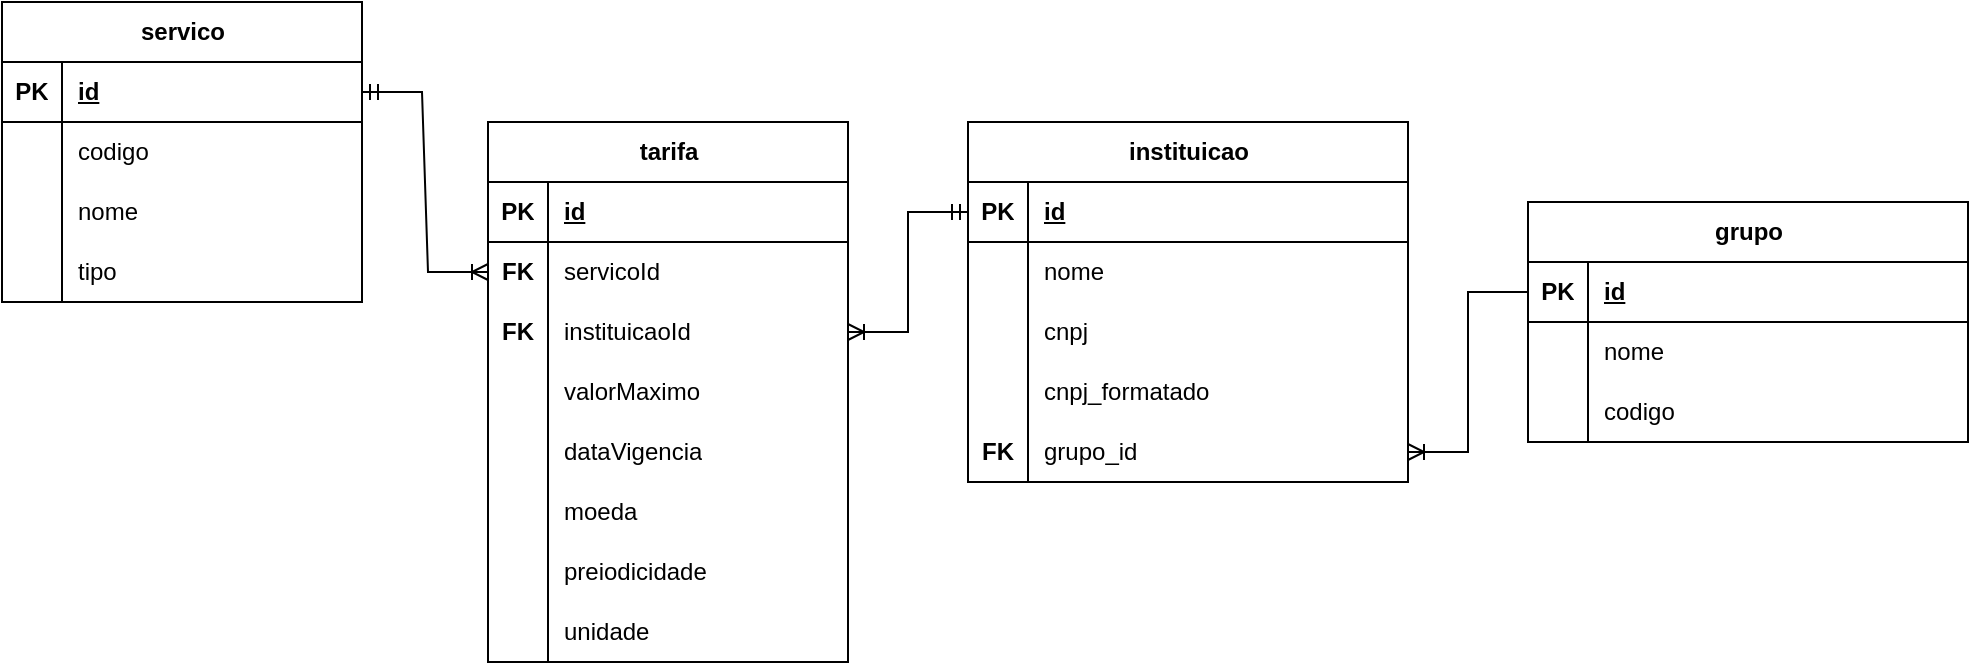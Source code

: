 <mxfile version="21.0.6" type="github">
  <diagram name="Page-1" id="2ca16b54-16f6-2749-3443-fa8db7711227">
    <mxGraphModel dx="833" dy="1539" grid="1" gridSize="10" guides="1" tooltips="1" connect="1" arrows="1" fold="1" page="1" pageScale="1" pageWidth="1100" pageHeight="850" background="none" math="0" shadow="0">
      <root>
        <mxCell id="0" />
        <mxCell id="1" parent="0" />
        <mxCell id="zl9IXHcG8N9JiLPY3rdw-16" value="servico" style="shape=table;startSize=30;container=1;collapsible=1;childLayout=tableLayout;fixedRows=1;rowLines=0;fontStyle=1;align=center;resizeLast=1;html=1;" parent="1" vertex="1">
          <mxGeometry x="77" y="-790" width="180" height="150" as="geometry" />
        </mxCell>
        <mxCell id="zl9IXHcG8N9JiLPY3rdw-17" value="" style="shape=tableRow;horizontal=0;startSize=0;swimlaneHead=0;swimlaneBody=0;fillColor=none;collapsible=0;dropTarget=0;points=[[0,0.5],[1,0.5]];portConstraint=eastwest;top=0;left=0;right=0;bottom=1;" parent="zl9IXHcG8N9JiLPY3rdw-16" vertex="1">
          <mxGeometry y="30" width="180" height="30" as="geometry" />
        </mxCell>
        <mxCell id="zl9IXHcG8N9JiLPY3rdw-18" value="PK" style="shape=partialRectangle;connectable=0;fillColor=none;top=0;left=0;bottom=0;right=0;fontStyle=1;overflow=hidden;whiteSpace=wrap;html=1;" parent="zl9IXHcG8N9JiLPY3rdw-17" vertex="1">
          <mxGeometry width="30" height="30" as="geometry">
            <mxRectangle width="30" height="30" as="alternateBounds" />
          </mxGeometry>
        </mxCell>
        <mxCell id="zl9IXHcG8N9JiLPY3rdw-19" value="id" style="shape=partialRectangle;connectable=0;fillColor=none;top=0;left=0;bottom=0;right=0;align=left;spacingLeft=6;fontStyle=5;overflow=hidden;whiteSpace=wrap;html=1;" parent="zl9IXHcG8N9JiLPY3rdw-17" vertex="1">
          <mxGeometry x="30" width="150" height="30" as="geometry">
            <mxRectangle width="150" height="30" as="alternateBounds" />
          </mxGeometry>
        </mxCell>
        <mxCell id="zl9IXHcG8N9JiLPY3rdw-20" value="" style="shape=tableRow;horizontal=0;startSize=0;swimlaneHead=0;swimlaneBody=0;fillColor=none;collapsible=0;dropTarget=0;points=[[0,0.5],[1,0.5]];portConstraint=eastwest;top=0;left=0;right=0;bottom=0;" parent="zl9IXHcG8N9JiLPY3rdw-16" vertex="1">
          <mxGeometry y="60" width="180" height="30" as="geometry" />
        </mxCell>
        <mxCell id="zl9IXHcG8N9JiLPY3rdw-21" value="" style="shape=partialRectangle;connectable=0;fillColor=none;top=0;left=0;bottom=0;right=0;editable=1;overflow=hidden;whiteSpace=wrap;html=1;" parent="zl9IXHcG8N9JiLPY3rdw-20" vertex="1">
          <mxGeometry width="30" height="30" as="geometry">
            <mxRectangle width="30" height="30" as="alternateBounds" />
          </mxGeometry>
        </mxCell>
        <mxCell id="zl9IXHcG8N9JiLPY3rdw-22" value="codigo" style="shape=partialRectangle;connectable=0;fillColor=none;top=0;left=0;bottom=0;right=0;align=left;spacingLeft=6;overflow=hidden;whiteSpace=wrap;html=1;" parent="zl9IXHcG8N9JiLPY3rdw-20" vertex="1">
          <mxGeometry x="30" width="150" height="30" as="geometry">
            <mxRectangle width="150" height="30" as="alternateBounds" />
          </mxGeometry>
        </mxCell>
        <mxCell id="zl9IXHcG8N9JiLPY3rdw-23" value="" style="shape=tableRow;horizontal=0;startSize=0;swimlaneHead=0;swimlaneBody=0;fillColor=none;collapsible=0;dropTarget=0;points=[[0,0.5],[1,0.5]];portConstraint=eastwest;top=0;left=0;right=0;bottom=0;" parent="zl9IXHcG8N9JiLPY3rdw-16" vertex="1">
          <mxGeometry y="90" width="180" height="30" as="geometry" />
        </mxCell>
        <mxCell id="zl9IXHcG8N9JiLPY3rdw-24" value="" style="shape=partialRectangle;connectable=0;fillColor=none;top=0;left=0;bottom=0;right=0;editable=1;overflow=hidden;whiteSpace=wrap;html=1;" parent="zl9IXHcG8N9JiLPY3rdw-23" vertex="1">
          <mxGeometry width="30" height="30" as="geometry">
            <mxRectangle width="30" height="30" as="alternateBounds" />
          </mxGeometry>
        </mxCell>
        <mxCell id="zl9IXHcG8N9JiLPY3rdw-25" value="&lt;div&gt;nome&lt;/div&gt;" style="shape=partialRectangle;connectable=0;fillColor=none;top=0;left=0;bottom=0;right=0;align=left;spacingLeft=6;overflow=hidden;whiteSpace=wrap;html=1;" parent="zl9IXHcG8N9JiLPY3rdw-23" vertex="1">
          <mxGeometry x="30" width="150" height="30" as="geometry">
            <mxRectangle width="150" height="30" as="alternateBounds" />
          </mxGeometry>
        </mxCell>
        <mxCell id="zl9IXHcG8N9JiLPY3rdw-26" value="" style="shape=tableRow;horizontal=0;startSize=0;swimlaneHead=0;swimlaneBody=0;fillColor=none;collapsible=0;dropTarget=0;points=[[0,0.5],[1,0.5]];portConstraint=eastwest;top=0;left=0;right=0;bottom=0;" parent="zl9IXHcG8N9JiLPY3rdw-16" vertex="1">
          <mxGeometry y="120" width="180" height="30" as="geometry" />
        </mxCell>
        <mxCell id="zl9IXHcG8N9JiLPY3rdw-27" value="" style="shape=partialRectangle;connectable=0;fillColor=none;top=0;left=0;bottom=0;right=0;editable=1;overflow=hidden;whiteSpace=wrap;html=1;" parent="zl9IXHcG8N9JiLPY3rdw-26" vertex="1">
          <mxGeometry width="30" height="30" as="geometry">
            <mxRectangle width="30" height="30" as="alternateBounds" />
          </mxGeometry>
        </mxCell>
        <mxCell id="zl9IXHcG8N9JiLPY3rdw-28" value="tipo" style="shape=partialRectangle;connectable=0;fillColor=none;top=0;left=0;bottom=0;right=0;align=left;spacingLeft=6;overflow=hidden;whiteSpace=wrap;html=1;" parent="zl9IXHcG8N9JiLPY3rdw-26" vertex="1">
          <mxGeometry x="30" width="150" height="30" as="geometry">
            <mxRectangle width="150" height="30" as="alternateBounds" />
          </mxGeometry>
        </mxCell>
        <mxCell id="zl9IXHcG8N9JiLPY3rdw-29" value="instituicao" style="shape=table;startSize=30;container=1;collapsible=1;childLayout=tableLayout;fixedRows=1;rowLines=0;fontStyle=1;align=center;resizeLast=1;html=1;" parent="1" vertex="1">
          <mxGeometry x="560" y="-730" width="220" height="180" as="geometry" />
        </mxCell>
        <mxCell id="zl9IXHcG8N9JiLPY3rdw-30" value="" style="shape=tableRow;horizontal=0;startSize=0;swimlaneHead=0;swimlaneBody=0;fillColor=none;collapsible=0;dropTarget=0;points=[[0,0.5],[1,0.5]];portConstraint=eastwest;top=0;left=0;right=0;bottom=1;" parent="zl9IXHcG8N9JiLPY3rdw-29" vertex="1">
          <mxGeometry y="30" width="220" height="30" as="geometry" />
        </mxCell>
        <mxCell id="zl9IXHcG8N9JiLPY3rdw-31" value="PK" style="shape=partialRectangle;connectable=0;fillColor=none;top=0;left=0;bottom=0;right=0;fontStyle=1;overflow=hidden;whiteSpace=wrap;html=1;" parent="zl9IXHcG8N9JiLPY3rdw-30" vertex="1">
          <mxGeometry width="30" height="30" as="geometry">
            <mxRectangle width="30" height="30" as="alternateBounds" />
          </mxGeometry>
        </mxCell>
        <mxCell id="zl9IXHcG8N9JiLPY3rdw-32" value="id" style="shape=partialRectangle;connectable=0;fillColor=none;top=0;left=0;bottom=0;right=0;align=left;spacingLeft=6;fontStyle=5;overflow=hidden;whiteSpace=wrap;html=1;" parent="zl9IXHcG8N9JiLPY3rdw-30" vertex="1">
          <mxGeometry x="30" width="190" height="30" as="geometry">
            <mxRectangle width="190" height="30" as="alternateBounds" />
          </mxGeometry>
        </mxCell>
        <mxCell id="zl9IXHcG8N9JiLPY3rdw-36" value="" style="shape=tableRow;horizontal=0;startSize=0;swimlaneHead=0;swimlaneBody=0;fillColor=none;collapsible=0;dropTarget=0;points=[[0,0.5],[1,0.5]];portConstraint=eastwest;top=0;left=0;right=0;bottom=0;" parent="zl9IXHcG8N9JiLPY3rdw-29" vertex="1">
          <mxGeometry y="60" width="220" height="30" as="geometry" />
        </mxCell>
        <mxCell id="zl9IXHcG8N9JiLPY3rdw-37" value="" style="shape=partialRectangle;connectable=0;fillColor=none;top=0;left=0;bottom=0;right=0;editable=1;overflow=hidden;whiteSpace=wrap;html=1;" parent="zl9IXHcG8N9JiLPY3rdw-36" vertex="1">
          <mxGeometry width="30" height="30" as="geometry">
            <mxRectangle width="30" height="30" as="alternateBounds" />
          </mxGeometry>
        </mxCell>
        <mxCell id="zl9IXHcG8N9JiLPY3rdw-38" value="&lt;div&gt;nome&lt;/div&gt;" style="shape=partialRectangle;connectable=0;fillColor=none;top=0;left=0;bottom=0;right=0;align=left;spacingLeft=6;overflow=hidden;whiteSpace=wrap;html=1;" parent="zl9IXHcG8N9JiLPY3rdw-36" vertex="1">
          <mxGeometry x="30" width="190" height="30" as="geometry">
            <mxRectangle width="190" height="30" as="alternateBounds" />
          </mxGeometry>
        </mxCell>
        <mxCell id="zl9IXHcG8N9JiLPY3rdw-39" value="" style="shape=tableRow;horizontal=0;startSize=0;swimlaneHead=0;swimlaneBody=0;fillColor=none;collapsible=0;dropTarget=0;points=[[0,0.5],[1,0.5]];portConstraint=eastwest;top=0;left=0;right=0;bottom=0;" parent="zl9IXHcG8N9JiLPY3rdw-29" vertex="1">
          <mxGeometry y="90" width="220" height="30" as="geometry" />
        </mxCell>
        <mxCell id="zl9IXHcG8N9JiLPY3rdw-40" value="" style="shape=partialRectangle;connectable=0;fillColor=none;top=0;left=0;bottom=0;right=0;editable=1;overflow=hidden;whiteSpace=wrap;html=1;" parent="zl9IXHcG8N9JiLPY3rdw-39" vertex="1">
          <mxGeometry width="30" height="30" as="geometry">
            <mxRectangle width="30" height="30" as="alternateBounds" />
          </mxGeometry>
        </mxCell>
        <mxCell id="zl9IXHcG8N9JiLPY3rdw-41" value="&lt;div&gt;cnpj&lt;/div&gt;" style="shape=partialRectangle;connectable=0;fillColor=none;top=0;left=0;bottom=0;right=0;align=left;spacingLeft=6;overflow=hidden;whiteSpace=wrap;html=1;" parent="zl9IXHcG8N9JiLPY3rdw-39" vertex="1">
          <mxGeometry x="30" width="190" height="30" as="geometry">
            <mxRectangle width="190" height="30" as="alternateBounds" />
          </mxGeometry>
        </mxCell>
        <mxCell id="zl9IXHcG8N9JiLPY3rdw-112" value="" style="shape=tableRow;horizontal=0;startSize=0;swimlaneHead=0;swimlaneBody=0;fillColor=none;collapsible=0;dropTarget=0;points=[[0,0.5],[1,0.5]];portConstraint=eastwest;top=0;left=0;right=0;bottom=0;" parent="zl9IXHcG8N9JiLPY3rdw-29" vertex="1">
          <mxGeometry y="120" width="220" height="30" as="geometry" />
        </mxCell>
        <mxCell id="zl9IXHcG8N9JiLPY3rdw-113" value="" style="shape=partialRectangle;connectable=0;fillColor=none;top=0;left=0;bottom=0;right=0;editable=1;overflow=hidden;whiteSpace=wrap;html=1;" parent="zl9IXHcG8N9JiLPY3rdw-112" vertex="1">
          <mxGeometry width="30" height="30" as="geometry">
            <mxRectangle width="30" height="30" as="alternateBounds" />
          </mxGeometry>
        </mxCell>
        <mxCell id="zl9IXHcG8N9JiLPY3rdw-114" value="&lt;div&gt;cnpj_formatado&lt;/div&gt;" style="shape=partialRectangle;connectable=0;fillColor=none;top=0;left=0;bottom=0;right=0;align=left;spacingLeft=6;overflow=hidden;whiteSpace=wrap;html=1;" parent="zl9IXHcG8N9JiLPY3rdw-112" vertex="1">
          <mxGeometry x="30" width="190" height="30" as="geometry">
            <mxRectangle width="190" height="30" as="alternateBounds" />
          </mxGeometry>
        </mxCell>
        <mxCell id="kHwhrH4PxgqCn_rl296--14" value="" style="shape=tableRow;horizontal=0;startSize=0;swimlaneHead=0;swimlaneBody=0;fillColor=none;collapsible=0;dropTarget=0;points=[[0,0.5],[1,0.5]];portConstraint=eastwest;top=0;left=0;right=0;bottom=0;" vertex="1" parent="zl9IXHcG8N9JiLPY3rdw-29">
          <mxGeometry y="150" width="220" height="30" as="geometry" />
        </mxCell>
        <mxCell id="kHwhrH4PxgqCn_rl296--15" value="&lt;b&gt;FK&lt;/b&gt;" style="shape=partialRectangle;connectable=0;fillColor=none;top=0;left=0;bottom=0;right=0;editable=1;overflow=hidden;whiteSpace=wrap;html=1;" vertex="1" parent="kHwhrH4PxgqCn_rl296--14">
          <mxGeometry width="30" height="30" as="geometry">
            <mxRectangle width="30" height="30" as="alternateBounds" />
          </mxGeometry>
        </mxCell>
        <mxCell id="kHwhrH4PxgqCn_rl296--16" value="&lt;div&gt;grupo_id&lt;/div&gt;" style="shape=partialRectangle;connectable=0;fillColor=none;top=0;left=0;bottom=0;right=0;align=left;spacingLeft=6;overflow=hidden;whiteSpace=wrap;html=1;" vertex="1" parent="kHwhrH4PxgqCn_rl296--14">
          <mxGeometry x="30" width="190" height="30" as="geometry">
            <mxRectangle width="190" height="30" as="alternateBounds" />
          </mxGeometry>
        </mxCell>
        <mxCell id="zl9IXHcG8N9JiLPY3rdw-73" value="tarifa" style="shape=table;startSize=30;container=1;collapsible=1;childLayout=tableLayout;fixedRows=1;rowLines=0;fontStyle=1;align=center;resizeLast=1;html=1;" parent="1" vertex="1">
          <mxGeometry x="320" y="-730" width="180" height="270" as="geometry" />
        </mxCell>
        <mxCell id="zl9IXHcG8N9JiLPY3rdw-74" value="" style="shape=tableRow;horizontal=0;startSize=0;swimlaneHead=0;swimlaneBody=0;fillColor=none;collapsible=0;dropTarget=0;points=[[0,0.5],[1,0.5]];portConstraint=eastwest;top=0;left=0;right=0;bottom=1;" parent="zl9IXHcG8N9JiLPY3rdw-73" vertex="1">
          <mxGeometry y="30" width="180" height="30" as="geometry" />
        </mxCell>
        <mxCell id="zl9IXHcG8N9JiLPY3rdw-75" value="PK" style="shape=partialRectangle;connectable=0;fillColor=none;top=0;left=0;bottom=0;right=0;fontStyle=1;overflow=hidden;whiteSpace=wrap;html=1;" parent="zl9IXHcG8N9JiLPY3rdw-74" vertex="1">
          <mxGeometry width="30" height="30" as="geometry">
            <mxRectangle width="30" height="30" as="alternateBounds" />
          </mxGeometry>
        </mxCell>
        <mxCell id="zl9IXHcG8N9JiLPY3rdw-76" value="id" style="shape=partialRectangle;connectable=0;fillColor=none;top=0;left=0;bottom=0;right=0;align=left;spacingLeft=6;fontStyle=5;overflow=hidden;whiteSpace=wrap;html=1;" parent="zl9IXHcG8N9JiLPY3rdw-74" vertex="1">
          <mxGeometry x="30" width="150" height="30" as="geometry">
            <mxRectangle width="150" height="30" as="alternateBounds" />
          </mxGeometry>
        </mxCell>
        <mxCell id="zl9IXHcG8N9JiLPY3rdw-77" value="" style="shape=tableRow;horizontal=0;startSize=0;swimlaneHead=0;swimlaneBody=0;fillColor=none;collapsible=0;dropTarget=0;points=[[0,0.5],[1,0.5]];portConstraint=eastwest;top=0;left=0;right=0;bottom=0;" parent="zl9IXHcG8N9JiLPY3rdw-73" vertex="1">
          <mxGeometry y="60" width="180" height="30" as="geometry" />
        </mxCell>
        <mxCell id="zl9IXHcG8N9JiLPY3rdw-78" value="&lt;b&gt;FK&lt;/b&gt;" style="shape=partialRectangle;connectable=0;fillColor=none;top=0;left=0;bottom=0;right=0;editable=1;overflow=hidden;whiteSpace=wrap;html=1;" parent="zl9IXHcG8N9JiLPY3rdw-77" vertex="1">
          <mxGeometry width="30" height="30" as="geometry">
            <mxRectangle width="30" height="30" as="alternateBounds" />
          </mxGeometry>
        </mxCell>
        <mxCell id="zl9IXHcG8N9JiLPY3rdw-79" value="servicoId" style="shape=partialRectangle;connectable=0;fillColor=none;top=0;left=0;bottom=0;right=0;align=left;spacingLeft=6;overflow=hidden;whiteSpace=wrap;html=1;" parent="zl9IXHcG8N9JiLPY3rdw-77" vertex="1">
          <mxGeometry x="30" width="150" height="30" as="geometry">
            <mxRectangle width="150" height="30" as="alternateBounds" />
          </mxGeometry>
        </mxCell>
        <mxCell id="zl9IXHcG8N9JiLPY3rdw-80" value="" style="shape=tableRow;horizontal=0;startSize=0;swimlaneHead=0;swimlaneBody=0;fillColor=none;collapsible=0;dropTarget=0;points=[[0,0.5],[1,0.5]];portConstraint=eastwest;top=0;left=0;right=0;bottom=0;" parent="zl9IXHcG8N9JiLPY3rdw-73" vertex="1">
          <mxGeometry y="90" width="180" height="30" as="geometry" />
        </mxCell>
        <mxCell id="zl9IXHcG8N9JiLPY3rdw-81" value="&lt;b&gt;FK&lt;/b&gt;" style="shape=partialRectangle;connectable=0;fillColor=none;top=0;left=0;bottom=0;right=0;editable=1;overflow=hidden;whiteSpace=wrap;html=1;" parent="zl9IXHcG8N9JiLPY3rdw-80" vertex="1">
          <mxGeometry width="30" height="30" as="geometry">
            <mxRectangle width="30" height="30" as="alternateBounds" />
          </mxGeometry>
        </mxCell>
        <mxCell id="zl9IXHcG8N9JiLPY3rdw-82" value="instituicaoId" style="shape=partialRectangle;connectable=0;fillColor=none;top=0;left=0;bottom=0;right=0;align=left;spacingLeft=6;overflow=hidden;whiteSpace=wrap;html=1;" parent="zl9IXHcG8N9JiLPY3rdw-80" vertex="1">
          <mxGeometry x="30" width="150" height="30" as="geometry">
            <mxRectangle width="150" height="30" as="alternateBounds" />
          </mxGeometry>
        </mxCell>
        <mxCell id="zl9IXHcG8N9JiLPY3rdw-100" value="" style="shape=tableRow;horizontal=0;startSize=0;swimlaneHead=0;swimlaneBody=0;fillColor=none;collapsible=0;dropTarget=0;points=[[0,0.5],[1,0.5]];portConstraint=eastwest;top=0;left=0;right=0;bottom=0;" parent="zl9IXHcG8N9JiLPY3rdw-73" vertex="1">
          <mxGeometry y="120" width="180" height="30" as="geometry" />
        </mxCell>
        <mxCell id="zl9IXHcG8N9JiLPY3rdw-101" value="" style="shape=partialRectangle;connectable=0;fillColor=none;top=0;left=0;bottom=0;right=0;editable=1;overflow=hidden;whiteSpace=wrap;html=1;" parent="zl9IXHcG8N9JiLPY3rdw-100" vertex="1">
          <mxGeometry width="30" height="30" as="geometry">
            <mxRectangle width="30" height="30" as="alternateBounds" />
          </mxGeometry>
        </mxCell>
        <mxCell id="zl9IXHcG8N9JiLPY3rdw-102" value="valorMaximo" style="shape=partialRectangle;connectable=0;fillColor=none;top=0;left=0;bottom=0;right=0;align=left;spacingLeft=6;overflow=hidden;whiteSpace=wrap;html=1;" parent="zl9IXHcG8N9JiLPY3rdw-100" vertex="1">
          <mxGeometry x="30" width="150" height="30" as="geometry">
            <mxRectangle width="150" height="30" as="alternateBounds" />
          </mxGeometry>
        </mxCell>
        <mxCell id="zl9IXHcG8N9JiLPY3rdw-103" value="" style="shape=tableRow;horizontal=0;startSize=0;swimlaneHead=0;swimlaneBody=0;fillColor=none;collapsible=0;dropTarget=0;points=[[0,0.5],[1,0.5]];portConstraint=eastwest;top=0;left=0;right=0;bottom=0;" parent="zl9IXHcG8N9JiLPY3rdw-73" vertex="1">
          <mxGeometry y="150" width="180" height="30" as="geometry" />
        </mxCell>
        <mxCell id="zl9IXHcG8N9JiLPY3rdw-104" value="" style="shape=partialRectangle;connectable=0;fillColor=none;top=0;left=0;bottom=0;right=0;editable=1;overflow=hidden;whiteSpace=wrap;html=1;" parent="zl9IXHcG8N9JiLPY3rdw-103" vertex="1">
          <mxGeometry width="30" height="30" as="geometry">
            <mxRectangle width="30" height="30" as="alternateBounds" />
          </mxGeometry>
        </mxCell>
        <mxCell id="zl9IXHcG8N9JiLPY3rdw-105" value="dataVigencia" style="shape=partialRectangle;connectable=0;fillColor=none;top=0;left=0;bottom=0;right=0;align=left;spacingLeft=6;overflow=hidden;whiteSpace=wrap;html=1;" parent="zl9IXHcG8N9JiLPY3rdw-103" vertex="1">
          <mxGeometry x="30" width="150" height="30" as="geometry">
            <mxRectangle width="150" height="30" as="alternateBounds" />
          </mxGeometry>
        </mxCell>
        <mxCell id="0SEmaBGYp-KmgJx6Uvzj-1" value="" style="shape=tableRow;horizontal=0;startSize=0;swimlaneHead=0;swimlaneBody=0;fillColor=none;collapsible=0;dropTarget=0;points=[[0,0.5],[1,0.5]];portConstraint=eastwest;top=0;left=0;right=0;bottom=0;" parent="zl9IXHcG8N9JiLPY3rdw-73" vertex="1">
          <mxGeometry y="180" width="180" height="30" as="geometry" />
        </mxCell>
        <mxCell id="0SEmaBGYp-KmgJx6Uvzj-2" value="" style="shape=partialRectangle;connectable=0;fillColor=none;top=0;left=0;bottom=0;right=0;editable=1;overflow=hidden;whiteSpace=wrap;html=1;" parent="0SEmaBGYp-KmgJx6Uvzj-1" vertex="1">
          <mxGeometry width="30" height="30" as="geometry">
            <mxRectangle width="30" height="30" as="alternateBounds" />
          </mxGeometry>
        </mxCell>
        <mxCell id="0SEmaBGYp-KmgJx6Uvzj-3" value="moeda" style="shape=partialRectangle;connectable=0;fillColor=none;top=0;left=0;bottom=0;right=0;align=left;spacingLeft=6;overflow=hidden;whiteSpace=wrap;html=1;" parent="0SEmaBGYp-KmgJx6Uvzj-1" vertex="1">
          <mxGeometry x="30" width="150" height="30" as="geometry">
            <mxRectangle width="150" height="30" as="alternateBounds" />
          </mxGeometry>
        </mxCell>
        <mxCell id="0SEmaBGYp-KmgJx6Uvzj-4" value="" style="shape=tableRow;horizontal=0;startSize=0;swimlaneHead=0;swimlaneBody=0;fillColor=none;collapsible=0;dropTarget=0;points=[[0,0.5],[1,0.5]];portConstraint=eastwest;top=0;left=0;right=0;bottom=0;" parent="zl9IXHcG8N9JiLPY3rdw-73" vertex="1">
          <mxGeometry y="210" width="180" height="30" as="geometry" />
        </mxCell>
        <mxCell id="0SEmaBGYp-KmgJx6Uvzj-5" value="" style="shape=partialRectangle;connectable=0;fillColor=none;top=0;left=0;bottom=0;right=0;editable=1;overflow=hidden;whiteSpace=wrap;html=1;" parent="0SEmaBGYp-KmgJx6Uvzj-4" vertex="1">
          <mxGeometry width="30" height="30" as="geometry">
            <mxRectangle width="30" height="30" as="alternateBounds" />
          </mxGeometry>
        </mxCell>
        <mxCell id="0SEmaBGYp-KmgJx6Uvzj-6" value="preiodicidade" style="shape=partialRectangle;connectable=0;fillColor=none;top=0;left=0;bottom=0;right=0;align=left;spacingLeft=6;overflow=hidden;whiteSpace=wrap;html=1;" parent="0SEmaBGYp-KmgJx6Uvzj-4" vertex="1">
          <mxGeometry x="30" width="150" height="30" as="geometry">
            <mxRectangle width="150" height="30" as="alternateBounds" />
          </mxGeometry>
        </mxCell>
        <mxCell id="0SEmaBGYp-KmgJx6Uvzj-7" value="" style="shape=tableRow;horizontal=0;startSize=0;swimlaneHead=0;swimlaneBody=0;fillColor=none;collapsible=0;dropTarget=0;points=[[0,0.5],[1,0.5]];portConstraint=eastwest;top=0;left=0;right=0;bottom=0;" parent="zl9IXHcG8N9JiLPY3rdw-73" vertex="1">
          <mxGeometry y="240" width="180" height="30" as="geometry" />
        </mxCell>
        <mxCell id="0SEmaBGYp-KmgJx6Uvzj-8" value="" style="shape=partialRectangle;connectable=0;fillColor=none;top=0;left=0;bottom=0;right=0;editable=1;overflow=hidden;whiteSpace=wrap;html=1;" parent="0SEmaBGYp-KmgJx6Uvzj-7" vertex="1">
          <mxGeometry width="30" height="30" as="geometry">
            <mxRectangle width="30" height="30" as="alternateBounds" />
          </mxGeometry>
        </mxCell>
        <mxCell id="0SEmaBGYp-KmgJx6Uvzj-9" value="unidade" style="shape=partialRectangle;connectable=0;fillColor=none;top=0;left=0;bottom=0;right=0;align=left;spacingLeft=6;overflow=hidden;whiteSpace=wrap;html=1;" parent="0SEmaBGYp-KmgJx6Uvzj-7" vertex="1">
          <mxGeometry x="30" width="150" height="30" as="geometry">
            <mxRectangle width="150" height="30" as="alternateBounds" />
          </mxGeometry>
        </mxCell>
        <mxCell id="zl9IXHcG8N9JiLPY3rdw-125" value="" style="edgeStyle=entityRelationEdgeStyle;fontSize=12;html=1;endArrow=ERoneToMany;startArrow=ERmandOne;rounded=0;entryX=0;entryY=0.5;entryDx=0;entryDy=0;exitX=1;exitY=0.5;exitDx=0;exitDy=0;" parent="1" source="zl9IXHcG8N9JiLPY3rdw-17" target="zl9IXHcG8N9JiLPY3rdw-77" edge="1">
          <mxGeometry width="100" height="100" relative="1" as="geometry">
            <mxPoint x="250" y="-535" as="sourcePoint" />
            <mxPoint x="350" y="-635" as="targetPoint" />
          </mxGeometry>
        </mxCell>
        <mxCell id="zl9IXHcG8N9JiLPY3rdw-126" value="" style="edgeStyle=entityRelationEdgeStyle;fontSize=12;html=1;endArrow=ERoneToMany;startArrow=ERmandOne;rounded=0;exitX=0;exitY=0.5;exitDx=0;exitDy=0;entryX=1;entryY=0.5;entryDx=0;entryDy=0;" parent="1" source="zl9IXHcG8N9JiLPY3rdw-30" target="zl9IXHcG8N9JiLPY3rdw-80" edge="1">
          <mxGeometry width="100" height="100" relative="1" as="geometry">
            <mxPoint x="550" y="-815" as="sourcePoint" />
            <mxPoint x="640" y="-785" as="targetPoint" />
          </mxGeometry>
        </mxCell>
        <mxCell id="kHwhrH4PxgqCn_rl296--1" value="grupo" style="shape=table;startSize=30;container=1;collapsible=1;childLayout=tableLayout;fixedRows=1;rowLines=0;fontStyle=1;align=center;resizeLast=1;html=1;" vertex="1" parent="1">
          <mxGeometry x="840" y="-690" width="220" height="120" as="geometry" />
        </mxCell>
        <mxCell id="kHwhrH4PxgqCn_rl296--2" value="" style="shape=tableRow;horizontal=0;startSize=0;swimlaneHead=0;swimlaneBody=0;fillColor=none;collapsible=0;dropTarget=0;points=[[0,0.5],[1,0.5]];portConstraint=eastwest;top=0;left=0;right=0;bottom=1;" vertex="1" parent="kHwhrH4PxgqCn_rl296--1">
          <mxGeometry y="30" width="220" height="30" as="geometry" />
        </mxCell>
        <mxCell id="kHwhrH4PxgqCn_rl296--3" value="PK" style="shape=partialRectangle;connectable=0;fillColor=none;top=0;left=0;bottom=0;right=0;fontStyle=1;overflow=hidden;whiteSpace=wrap;html=1;" vertex="1" parent="kHwhrH4PxgqCn_rl296--2">
          <mxGeometry width="30" height="30" as="geometry">
            <mxRectangle width="30" height="30" as="alternateBounds" />
          </mxGeometry>
        </mxCell>
        <mxCell id="kHwhrH4PxgqCn_rl296--4" value="id" style="shape=partialRectangle;connectable=0;fillColor=none;top=0;left=0;bottom=0;right=0;align=left;spacingLeft=6;fontStyle=5;overflow=hidden;whiteSpace=wrap;html=1;" vertex="1" parent="kHwhrH4PxgqCn_rl296--2">
          <mxGeometry x="30" width="190" height="30" as="geometry">
            <mxRectangle width="190" height="30" as="alternateBounds" />
          </mxGeometry>
        </mxCell>
        <mxCell id="kHwhrH4PxgqCn_rl296--5" value="" style="shape=tableRow;horizontal=0;startSize=0;swimlaneHead=0;swimlaneBody=0;fillColor=none;collapsible=0;dropTarget=0;points=[[0,0.5],[1,0.5]];portConstraint=eastwest;top=0;left=0;right=0;bottom=0;" vertex="1" parent="kHwhrH4PxgqCn_rl296--1">
          <mxGeometry y="60" width="220" height="30" as="geometry" />
        </mxCell>
        <mxCell id="kHwhrH4PxgqCn_rl296--6" value="" style="shape=partialRectangle;connectable=0;fillColor=none;top=0;left=0;bottom=0;right=0;editable=1;overflow=hidden;whiteSpace=wrap;html=1;" vertex="1" parent="kHwhrH4PxgqCn_rl296--5">
          <mxGeometry width="30" height="30" as="geometry">
            <mxRectangle width="30" height="30" as="alternateBounds" />
          </mxGeometry>
        </mxCell>
        <mxCell id="kHwhrH4PxgqCn_rl296--7" value="&lt;div&gt;nome&lt;/div&gt;" style="shape=partialRectangle;connectable=0;fillColor=none;top=0;left=0;bottom=0;right=0;align=left;spacingLeft=6;overflow=hidden;whiteSpace=wrap;html=1;" vertex="1" parent="kHwhrH4PxgqCn_rl296--5">
          <mxGeometry x="30" width="190" height="30" as="geometry">
            <mxRectangle width="190" height="30" as="alternateBounds" />
          </mxGeometry>
        </mxCell>
        <mxCell id="kHwhrH4PxgqCn_rl296--8" value="" style="shape=tableRow;horizontal=0;startSize=0;swimlaneHead=0;swimlaneBody=0;fillColor=none;collapsible=0;dropTarget=0;points=[[0,0.5],[1,0.5]];portConstraint=eastwest;top=0;left=0;right=0;bottom=0;" vertex="1" parent="kHwhrH4PxgqCn_rl296--1">
          <mxGeometry y="90" width="220" height="30" as="geometry" />
        </mxCell>
        <mxCell id="kHwhrH4PxgqCn_rl296--9" value="" style="shape=partialRectangle;connectable=0;fillColor=none;top=0;left=0;bottom=0;right=0;editable=1;overflow=hidden;whiteSpace=wrap;html=1;" vertex="1" parent="kHwhrH4PxgqCn_rl296--8">
          <mxGeometry width="30" height="30" as="geometry">
            <mxRectangle width="30" height="30" as="alternateBounds" />
          </mxGeometry>
        </mxCell>
        <mxCell id="kHwhrH4PxgqCn_rl296--10" value="codigo" style="shape=partialRectangle;connectable=0;fillColor=none;top=0;left=0;bottom=0;right=0;align=left;spacingLeft=6;overflow=hidden;whiteSpace=wrap;html=1;" vertex="1" parent="kHwhrH4PxgqCn_rl296--8">
          <mxGeometry x="30" width="190" height="30" as="geometry">
            <mxRectangle width="190" height="30" as="alternateBounds" />
          </mxGeometry>
        </mxCell>
        <mxCell id="kHwhrH4PxgqCn_rl296--17" value="" style="edgeStyle=entityRelationEdgeStyle;fontSize=12;html=1;endArrow=ERoneToMany;rounded=0;exitX=0;exitY=0.5;exitDx=0;exitDy=0;" edge="1" parent="1" source="kHwhrH4PxgqCn_rl296--2" target="kHwhrH4PxgqCn_rl296--14">
          <mxGeometry width="100" height="100" relative="1" as="geometry">
            <mxPoint x="590" y="-440" as="sourcePoint" />
            <mxPoint x="690" y="-540" as="targetPoint" />
          </mxGeometry>
        </mxCell>
      </root>
    </mxGraphModel>
  </diagram>
</mxfile>
